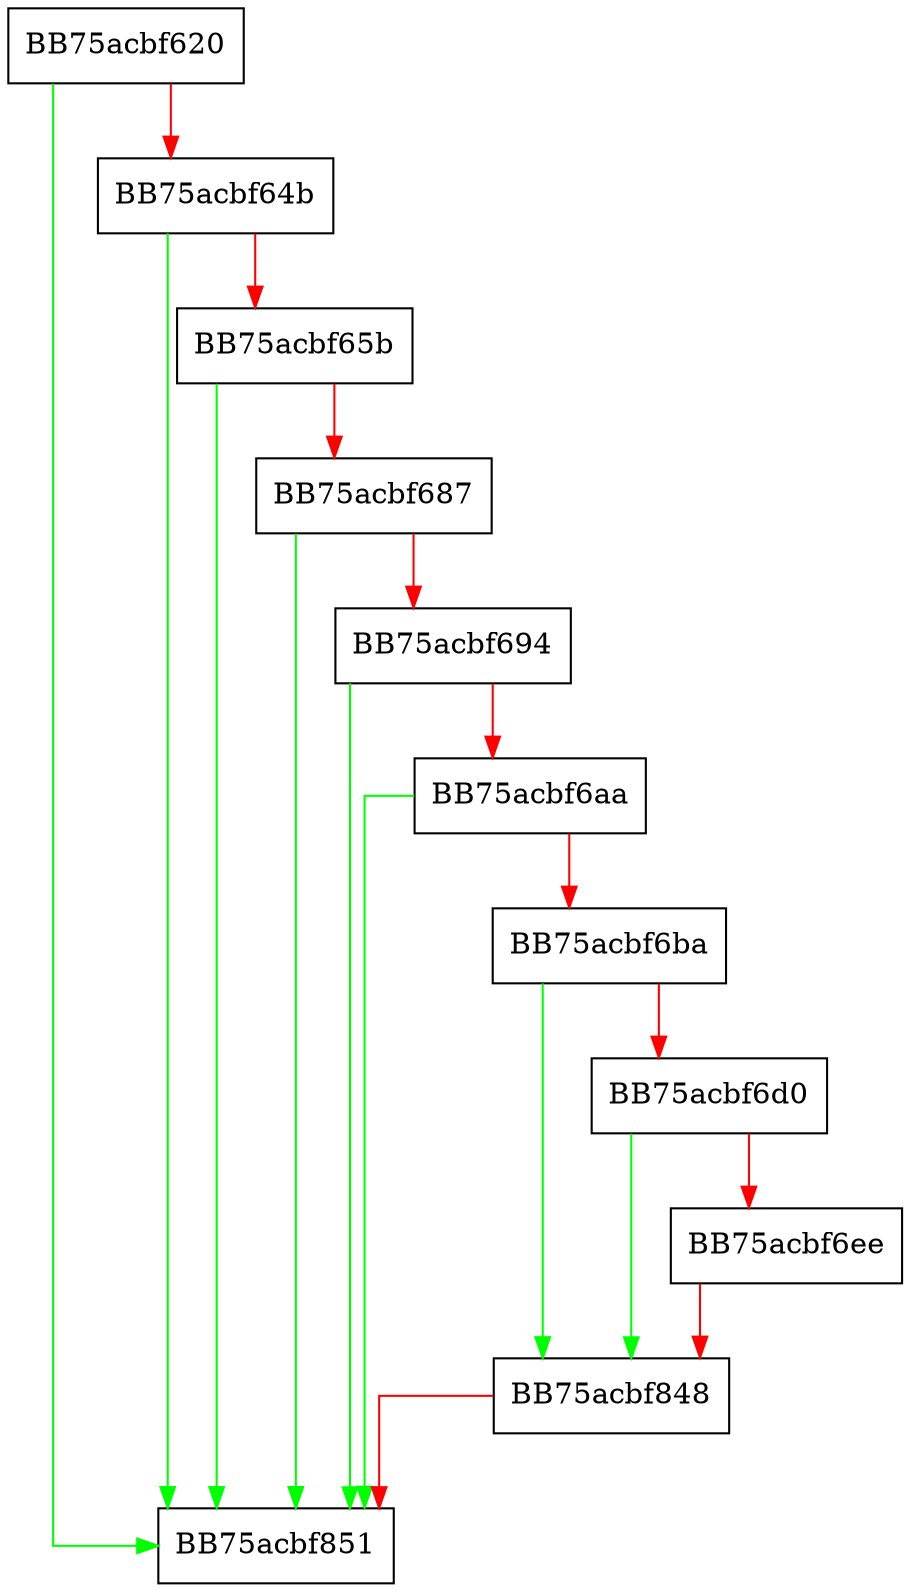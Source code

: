 digraph Remove {
  node [shape="box"];
  graph [splines=ortho];
  BB75acbf620 -> BB75acbf851 [color="green"];
  BB75acbf620 -> BB75acbf64b [color="red"];
  BB75acbf64b -> BB75acbf851 [color="green"];
  BB75acbf64b -> BB75acbf65b [color="red"];
  BB75acbf65b -> BB75acbf851 [color="green"];
  BB75acbf65b -> BB75acbf687 [color="red"];
  BB75acbf687 -> BB75acbf851 [color="green"];
  BB75acbf687 -> BB75acbf694 [color="red"];
  BB75acbf694 -> BB75acbf851 [color="green"];
  BB75acbf694 -> BB75acbf6aa [color="red"];
  BB75acbf6aa -> BB75acbf851 [color="green"];
  BB75acbf6aa -> BB75acbf6ba [color="red"];
  BB75acbf6ba -> BB75acbf848 [color="green"];
  BB75acbf6ba -> BB75acbf6d0 [color="red"];
  BB75acbf6d0 -> BB75acbf848 [color="green"];
  BB75acbf6d0 -> BB75acbf6ee [color="red"];
  BB75acbf6ee -> BB75acbf848 [color="red"];
  BB75acbf848 -> BB75acbf851 [color="red"];
}